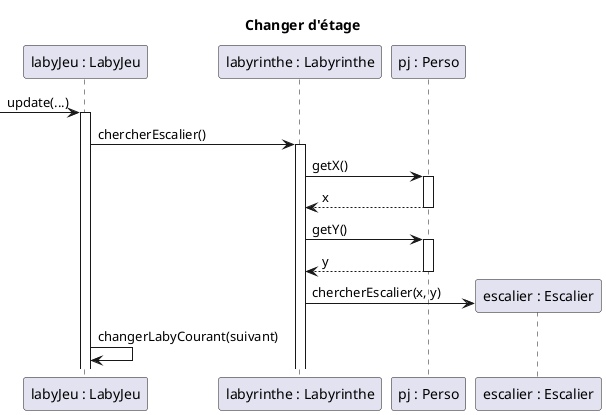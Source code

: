 @startuml
title Changer d'étage


participant "labyJeu : LabyJeu" as labyj
participant "labyrinthe : Labyrinthe" as labyrinthe
participant "pj : Perso" as pj
participant "escalier : Escalier" as escalier


-> labyj : update(...)
activate labyj

labyj -> labyrinthe : chercherEscalier()
activate labyrinthe

labyrinthe -> pj : getX()
activate pj
labyrinthe <-- pj : x
deactivate pj

labyrinthe -> pj : getY()
activate pj
labyrinthe <-- pj : y
deactivate pj


create escalier
labyrinthe -> escalier : chercherEscalier(x, y)

labyj -> labyj : changerLabyCourant(suivant)





@enduml